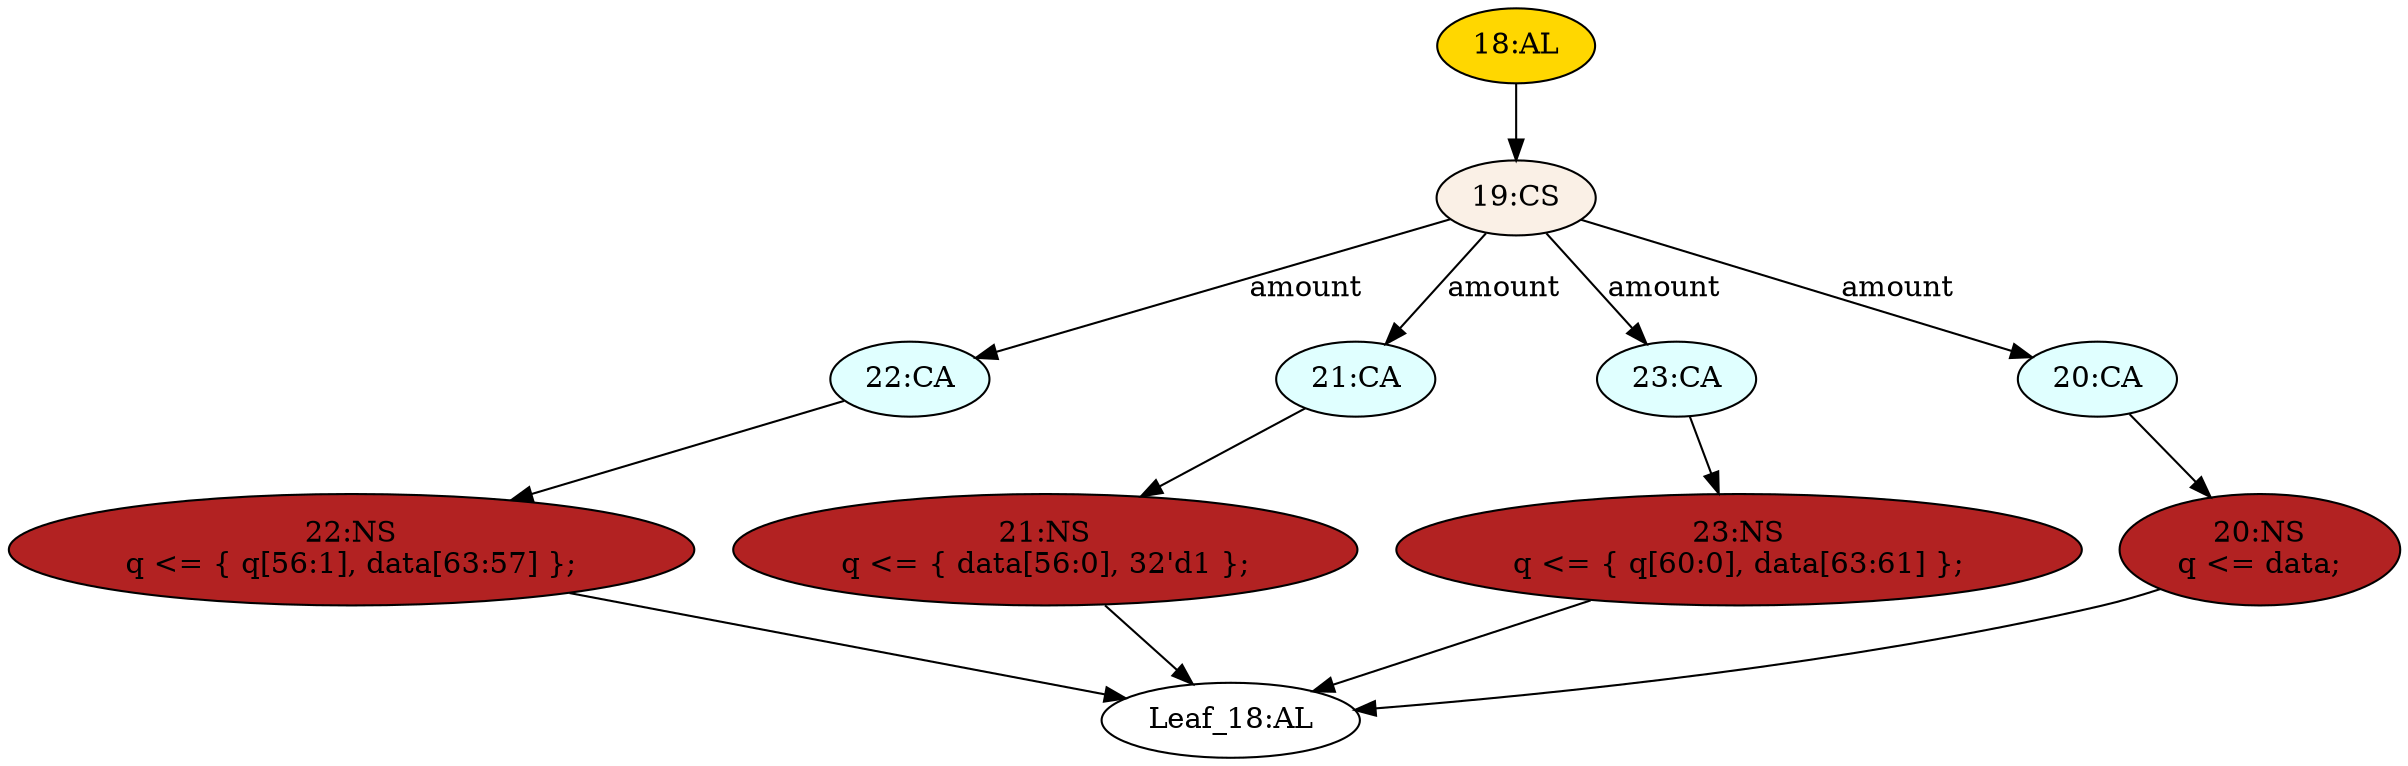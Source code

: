 strict digraph "" {
	node [label="\N"];
	"23:NS"	[ast="<pyverilog.vparser.ast.NonblockingSubstitution object at 0x7f967d45fe10>",
		fillcolor=firebrick,
		label="23:NS
q <= { q[60:0], data[63:61] };",
		statements="[<pyverilog.vparser.ast.NonblockingSubstitution object at 0x7f967d45fe10>]",
		style=filled,
		typ=NonblockingSubstitution];
	"Leaf_18:AL"	[def_var="['q']",
		label="Leaf_18:AL"];
	"23:NS" -> "Leaf_18:AL"	[cond="[]",
		lineno=None];
	"22:CA"	[ast="<pyverilog.vparser.ast.Case object at 0x7f967d45f3d0>",
		fillcolor=lightcyan,
		label="22:CA",
		statements="[]",
		style=filled,
		typ=Case];
	"22:NS"	[ast="<pyverilog.vparser.ast.NonblockingSubstitution object at 0x7f967cd27350>",
		fillcolor=firebrick,
		label="22:NS
q <= { q[56:1], data[63:57] };",
		statements="[<pyverilog.vparser.ast.NonblockingSubstitution object at 0x7f967cd27350>]",
		style=filled,
		typ=NonblockingSubstitution];
	"22:CA" -> "22:NS"	[cond="[]",
		lineno=None];
	"21:CA"	[ast="<pyverilog.vparser.ast.Case object at 0x7f967cd27690>",
		fillcolor=lightcyan,
		label="21:CA",
		statements="[]",
		style=filled,
		typ=Case];
	"21:NS"	[ast="<pyverilog.vparser.ast.NonblockingSubstitution object at 0x7f967cd27710>",
		fillcolor=firebrick,
		label="21:NS
q <= { data[56:0], 32'd1 };",
		statements="[<pyverilog.vparser.ast.NonblockingSubstitution object at 0x7f967cd27710>]",
		style=filled,
		typ=NonblockingSubstitution];
	"21:CA" -> "21:NS"	[cond="[]",
		lineno=None];
	"23:CA"	[ast="<pyverilog.vparser.ast.Case object at 0x7f967cd27990>",
		fillcolor=lightcyan,
		label="23:CA",
		statements="[]",
		style=filled,
		typ=Case];
	"23:CA" -> "23:NS"	[cond="[]",
		lineno=None];
	"22:NS" -> "Leaf_18:AL"	[cond="[]",
		lineno=None];
	"20:NS"	[ast="<pyverilog.vparser.ast.NonblockingSubstitution object at 0x7f967cd27a50>",
		fillcolor=firebrick,
		label="20:NS
q <= data;",
		statements="[<pyverilog.vparser.ast.NonblockingSubstitution object at 0x7f967cd27a50>]",
		style=filled,
		typ=NonblockingSubstitution];
	"20:NS" -> "Leaf_18:AL"	[cond="[]",
		lineno=None];
	"20:CA"	[ast="<pyverilog.vparser.ast.Case object at 0x7f967cd27b90>",
		fillcolor=lightcyan,
		label="20:CA",
		statements="[]",
		style=filled,
		typ=Case];
	"20:CA" -> "20:NS"	[cond="[]",
		lineno=None];
	"18:AL"	[ast="<pyverilog.vparser.ast.Always object at 0x7f967cd27c50>",
		clk_sens=False,
		fillcolor=gold,
		label="18:AL",
		sens="['data']",
		statements="[]",
		style=filled,
		typ=Always,
		use_var="['q', 'amount', 'data']"];
	"19:CS"	[ast="<pyverilog.vparser.ast.CaseStatement object at 0x7f967cd27d90>",
		fillcolor=linen,
		label="19:CS",
		statements="[]",
		style=filled,
		typ=CaseStatement];
	"18:AL" -> "19:CS"	[cond="[]",
		lineno=None];
	"19:CS" -> "22:CA"	[cond="['amount']",
		label=amount,
		lineno=19];
	"19:CS" -> "21:CA"	[cond="['amount']",
		label=amount,
		lineno=19];
	"19:CS" -> "23:CA"	[cond="['amount']",
		label=amount,
		lineno=19];
	"19:CS" -> "20:CA"	[cond="['amount']",
		label=amount,
		lineno=19];
	"21:NS" -> "Leaf_18:AL"	[cond="[]",
		lineno=None];
}
